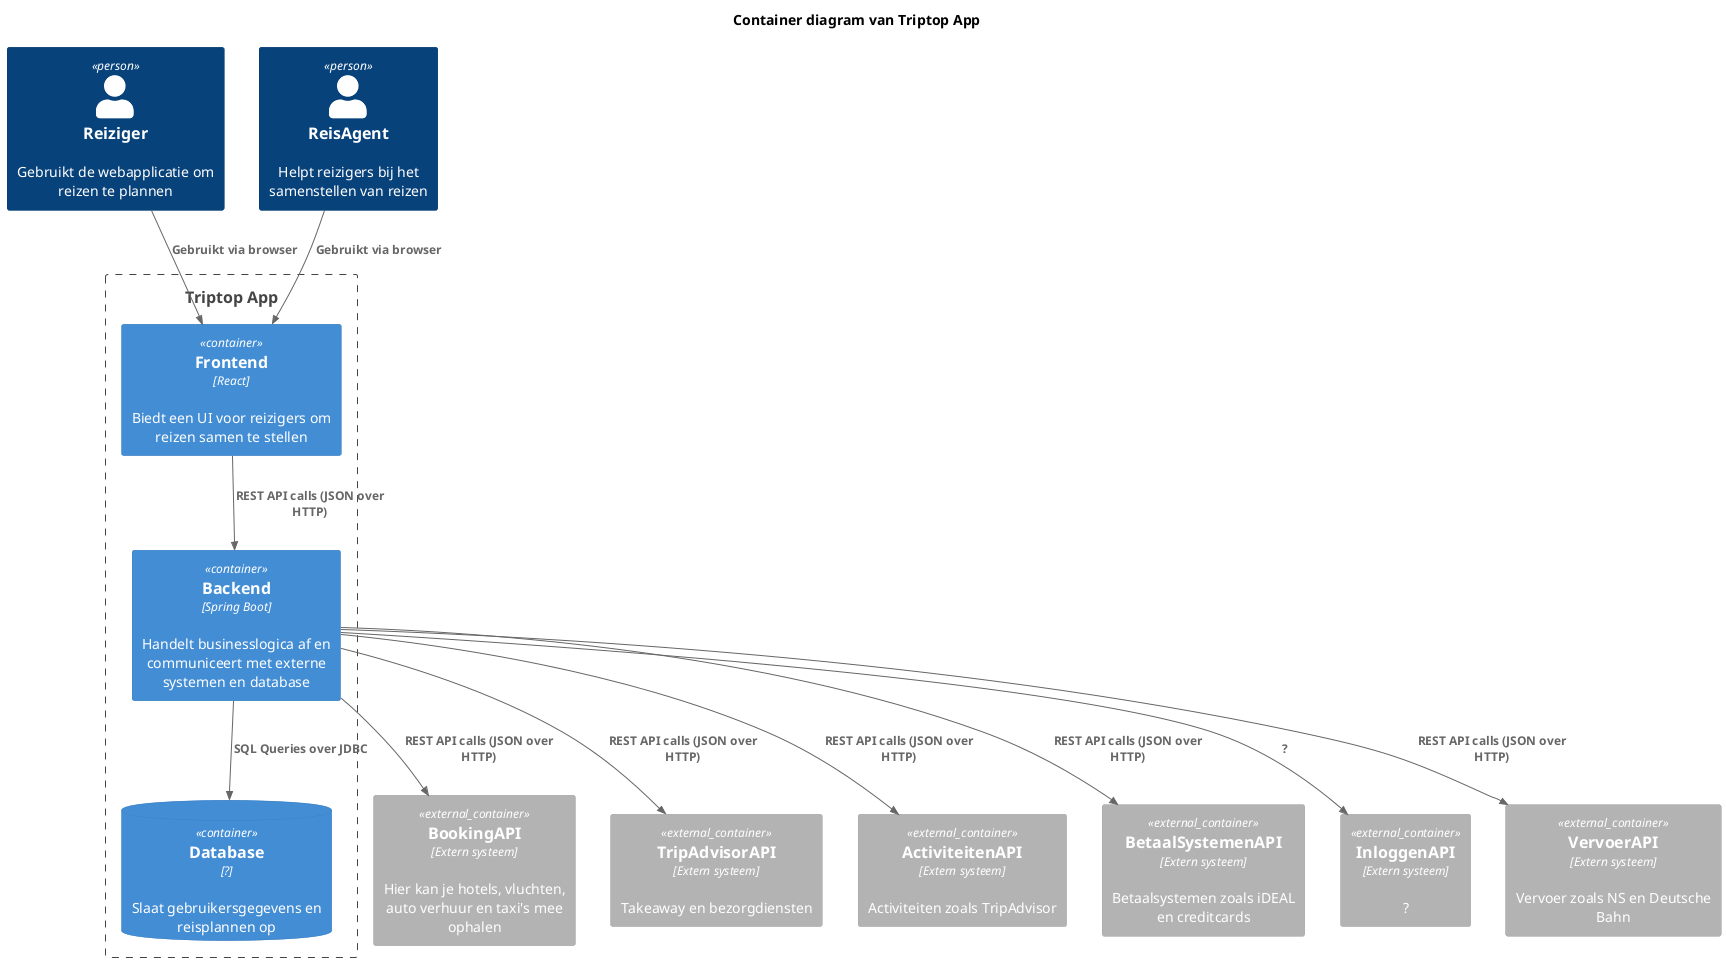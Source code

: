 @startuml
!include <C4/C4_Container>

title Container diagram van Triptop App

Boundary(system, "Triptop App") {
    ContainerDb(db, "Database", "?", "Slaat gebruikersgegevens en reisplannen op")
    Container(webapp, "Frontend", "React", "Biedt een UI voor reizigers om reizen samen te stellen")
    Container(api, "Backend", "Spring Boot", "Handelt businesslogica af en communiceert met externe systemen en database")
}

Person(Reiziger, "Reiziger", "Gebruikt de webapplicatie om reizen te plannen")
Person(ReisAgent, "ReisAgent", "Helpt reizigers bij het samenstellen van reizen")

Container_Ext(BookingAPI, "BookingAPI", "Extern systeem", "Hier kan je hotels, vluchten, auto verhuur en taxi's mee ophalen")
Container_Ext(TripAdvisorAPI, "TripAdvisorAPI", "Extern systeem", "Takeaway en bezorgdiensten")
Container_Ext(ActiviteitenAPI, "ActiviteitenAPI", "Extern systeem", "Activiteiten zoals TripAdvisor")
Container_Ext(BetaalSystemenAPI, "BetaalSystemenAPI", "Extern systeem", "Betaalsystemen zoals iDEAL en creditcards")
Container_Ext(InloggenAPI, "InloggenAPI", "Extern systeem", "?")
Container_Ext(VervoerAPI, "VervoerAPI", "Extern systeem", "Vervoer zoals NS en Deutsche Bahn")

Rel(Reiziger, webapp, "Gebruikt via browser")
Rel(ReisAgent, webapp, "Gebruikt via browser")
Rel(api, db, "SQL Queries over JDBC")
Rel(webapp, api, "REST API calls (JSON over HTTP)")
Rel(api, BookingAPI, "REST API calls (JSON over HTTP)")
Rel(api, TripAdvisorAPI, "REST API calls (JSON over HTTP)")
Rel(api, ActiviteitenAPI, "REST API calls (JSON over HTTP)")
Rel(api, BetaalSystemenAPI, "REST API calls (JSON over HTTP)")
Rel(api, InloggenAPI, "?")
Rel(api, VervoerAPI, "REST API calls (JSON over HTTP)")

@enduml
